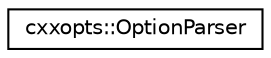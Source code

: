 digraph "Graphical Class Hierarchy"
{
 // LATEX_PDF_SIZE
  edge [fontname="Helvetica",fontsize="10",labelfontname="Helvetica",labelfontsize="10"];
  node [fontname="Helvetica",fontsize="10",shape=record];
  rankdir="LR";
  Node0 [label="cxxopts::OptionParser",height=0.2,width=0.4,color="black", fillcolor="white", style="filled",URL="$classcxxopts_1_1_option_parser.html",tooltip=" "];
}
